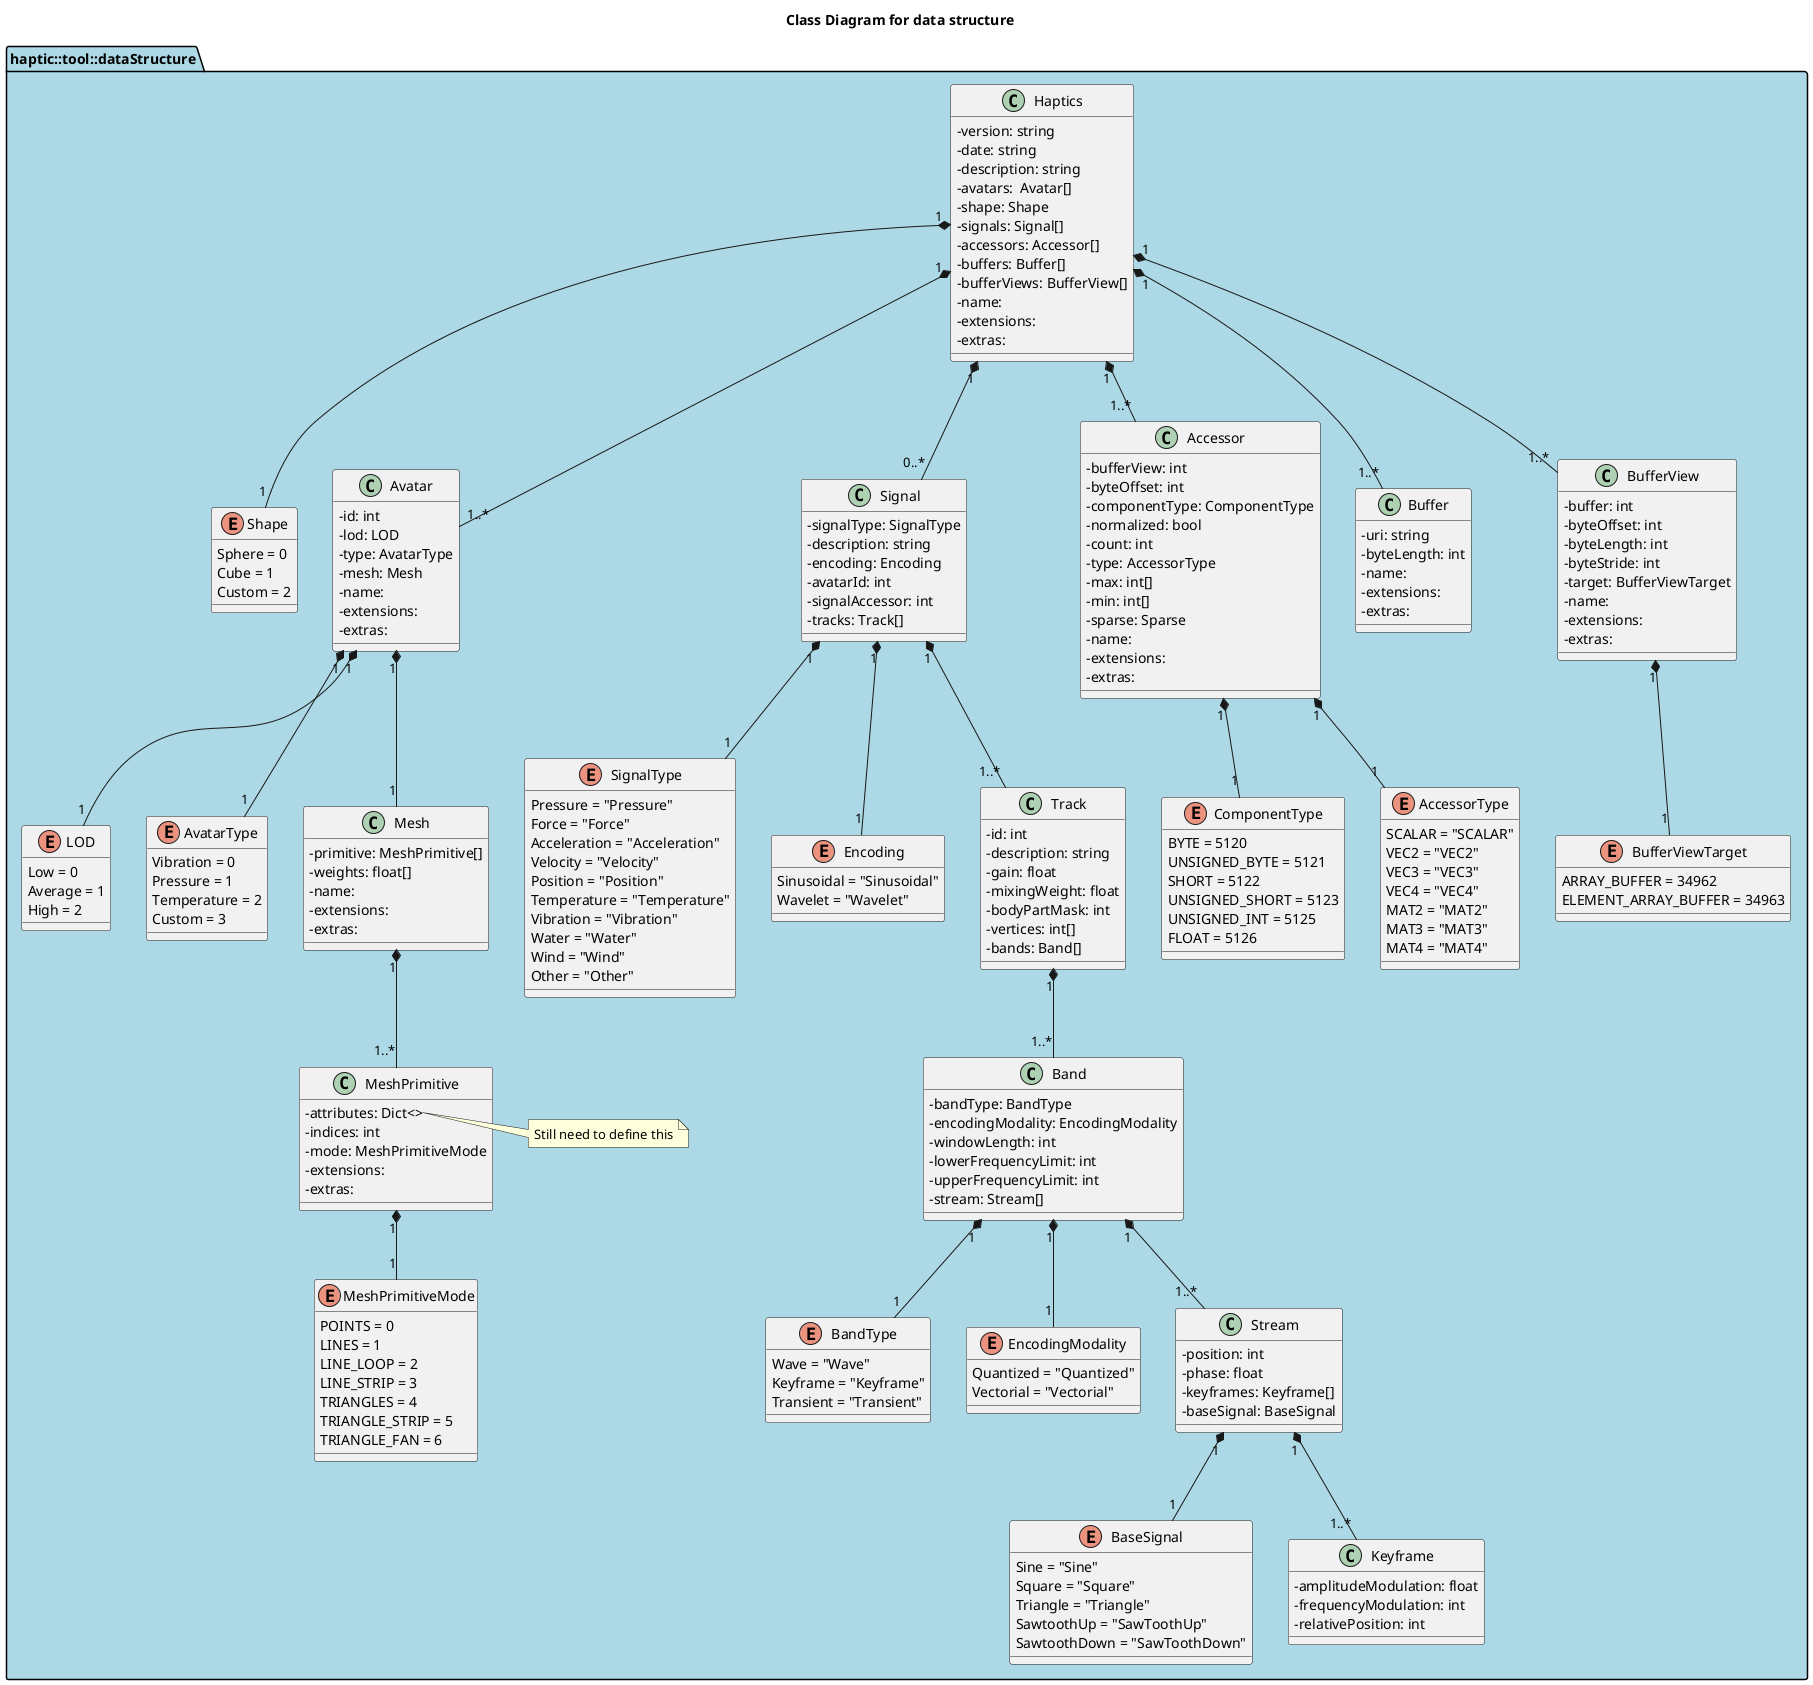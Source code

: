 @startuml
'https://plantuml.com/class-diagram

skinparam classAttributeIconSize 0
skinparam TitleFontStyle bold

title Class Diagram for data structure

namespace haptic::tool::dataStructure #lightBlue {
    enum LOD {
        Low = 0
        Average = 1
        High = 2
    }

    enum AvatarType {
        Vibration = 0
        Pressure = 1
        Temperature = 2
        Custom = 3
    }

    enum BandType {
        Wave = "Wave"
        Keyframe = "Keyframe"
        Transient = "Transient"
    }

    enum EncodingModality {
        Quantized = "Quantized"
        Vectorial = "Vectorial"
    }

    enum Shape {
        Sphere = 0
        Cube = 1
        Custom = 2
    }

    enum SignalType {
        Pressure = "Pressure"
        Force = "Force"
        Acceleration = "Acceleration"
        Velocity = "Velocity"
        Position = "Position"
        Temperature = "Temperature"
        Vibration = "Vibration"
        Water = "Water"
        Wind = "Wind"
        Other = "Other"
    }

    enum Encoding {
        Sinusoidal = "Sinusoidal"
        Wavelet = "Wavelet"
    }

    enum BaseSignal {
        Sine = "Sine"
        Square = "Square"
        Triangle = "Triangle"
        SawtoothUp = "SawToothUp"
        SawtoothDown = "SawToothDown"
    }

    enum ComponentType {
        BYTE = 5120
        UNSIGNED_BYTE = 5121
        SHORT = 5122
        UNSIGNED_SHORT = 5123
        UNSIGNED_INT = 5125
        FLOAT = 5126
    }

    enum AccessorType {
        SCALAR = "SCALAR"
        VEC2 = "VEC2"
        VEC3 = "VEC3"
        VEC4 = "VEC4"
        MAT2 = "MAT2"
        MAT3 = "MAT3"
        MAT4 = "MAT4"
    }

    enum BufferViewTarget {
        ARRAY_BUFFER = 34962
        ELEMENT_ARRAY_BUFFER = 34963
    }

    enum MeshPrimitiveMode {
        POINTS = 0
        LINES = 1
        LINE_LOOP = 2
        LINE_STRIP = 3
        TRIANGLES = 4
        TRIANGLE_STRIP = 5
        TRIANGLE_FAN = 6
    }

    class Avatar {
        - id: int
        - lod: LOD
        - type: AvatarType
        - mesh: Mesh
        - name:
        - extensions:
        - extras:
    }

    class Band {
        - bandType: BandType
        - encodingModality: EncodingModality
        - windowLength: int
        - lowerFrequencyLimit: int
        - upperFrequencyLimit: int
        - stream: Stream[]
    }

    class Keyframe {
        - amplitudeModulation: float
        - frequencyModulation: int
        - relativePosition: int
    }

    class Haptics {
        - version: string
        - date: string
        - description: string
        - avatars:  Avatar[]
        - shape: Shape
        - signals: Signal[]
        - accessors: Accessor[]
        - buffers: Buffer[]
        - bufferViews: BufferView[]
        - name:
        - extensions:
        - extras:
    }

    class Signal {
        - signalType: SignalType
        - description: string
        - encoding: Encoding
        - avatarId: int
        - signalAccessor: int
        - tracks: Track[]
    }

    class Stream {
        - position: int
        - phase: float
        - keyframes: Keyframe[]
        - baseSignal: BaseSignal
    }

    class Track {
        - id: int
        - description: string
        - gain: float
        - mixingWeight: float
        - bodyPartMask: int
        - vertices: int[]
        - bands: Band[]
    }

    class Accessor {
        - bufferView: int
        - byteOffset: int
        - componentType: ComponentType
        - normalized: bool
        - count: int
        - type: AccessorType
        - max: int[]
        - min: int[]
        - sparse: Sparse
        - name:
        - extensions:
        - extras:
    }

    class Buffer {
        - uri: string
        - byteLength: int
        - name:
        - extensions:
        - extras:
    }

    class BufferView {
        - buffer: int
        - byteOffset: int
        - byteLength: int
        - byteStride: int
        - target: BufferViewTarget
        - name:
        - extensions:
        - extras:
    }

    class MeshPrimitive {
        - attributes: Dict<>
        - indices: int
        - mode: MeshPrimitiveMode
        - extensions:
        - extras:
    }
    note right of MeshPrimitive::attributes
        Still need to define this
    end note

    class Mesh {
        - primitive: MeshPrimitive[]
        - weights: float[]
        - name:
        - extensions:
        - extras:
    }

    Haptics "1"*--"1..*" Avatar
    Haptics "1"*--"1" Shape
    Haptics "1"*--"0..*" Signal
    Haptics "1"*--"1..*" Accessor
    Haptics "1"*--"1..*" Buffer
    Haptics "1"*--"1..*" BufferView

    Avatar "1"*--"1" LOD
    Avatar "1"*--"1" AvatarType
    Avatar "1"*--"1" Mesh

    Band "1"*--"1" BandType
    Band "1"*--"1" EncodingModality
    Band "1"*--"1..*" Stream

    Signal "1"*--"1" SignalType
    Signal "1"*--"1" Encoding
    Signal "1"*--"1..*" Track

    Stream "1"*--"1" BaseSignal
    Stream "1"*--"1..*" Keyframe

    Track "1"*--"1..*" Band

    Accessor "1"*--"1" ComponentType
    Accessor "1"*--"1" AccessorType

    BufferView "1"*--"1" BufferViewTarget

    Mesh "1"*--"1..*" MeshPrimitive

    MeshPrimitive "1"*--"1" MeshPrimitiveMode

}

@enduml